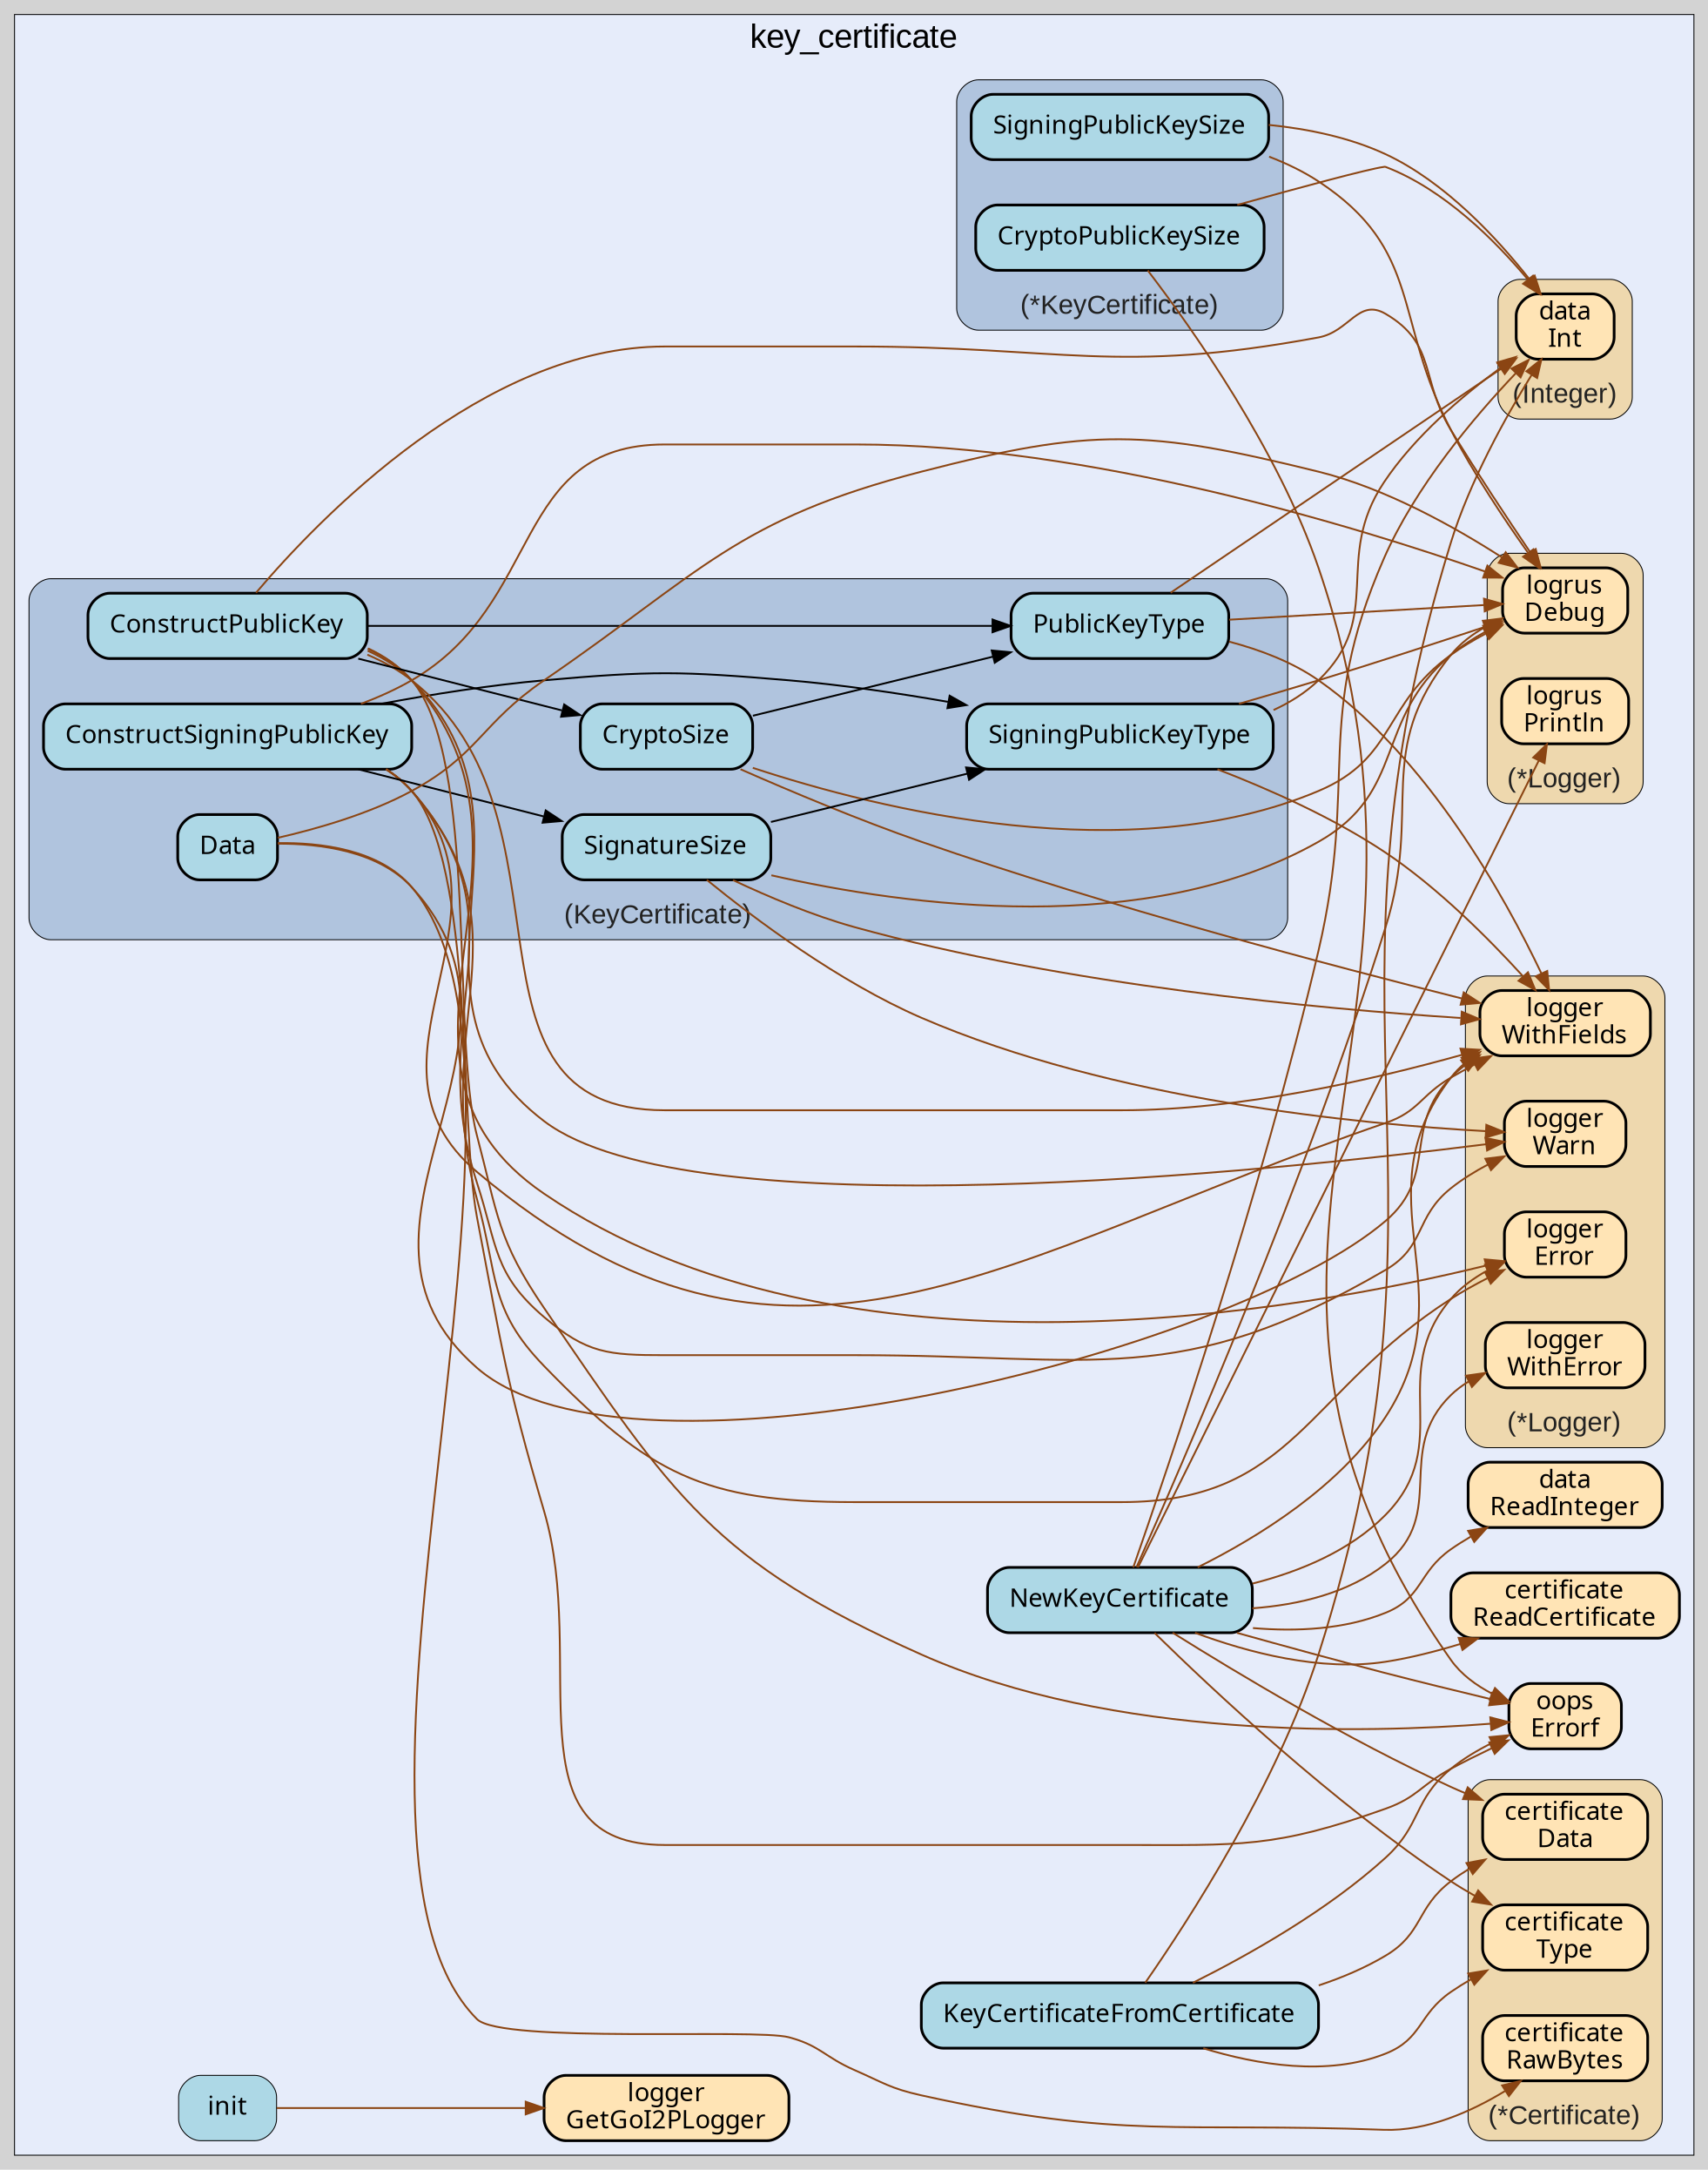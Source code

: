 digraph gocallvis {
    label="";
    labeljust="l";
    fontname="Arial";
    fontsize="14";
    rankdir="LR";
    bgcolor="lightgray";
    style="solid";
    penwidth="0.5";
    pad="0.0";
    nodesep="0.35";

    node [shape="box" style="filled,rounded" fillcolor="honeydew" fontname="Verdana" penwidth="1.0" margin="0.16,0.0"];
    edge [minlen="2"]

    subgraph "cluster_focus" {
        bgcolor="#e6ecfa";
label="key_certificate";
labelloc="t";
labeljust="c";
fontsize="18";
        
        "github.com/go-i2p/common/key_certificate.KeyCertificateFromCertificate" [ fillcolor="lightblue" label="KeyCertificateFromCertificate" penwidth="1.5" tooltip="github.com/go-i2p/common/key_certificate.KeyCertificateFromCertificate | defined in key_certificate_struct.go:97\nat key_certificate_struct.go:102: calling [(*github.com/go-i2p/common/certificate.Certificate).Data]\nat key_certificate_struct.go:98: calling [(*github.com/go-i2p/common/certificate.Certificate).Type]\nat key_certificate_struct.go:99: calling [(*github.com/go-i2p/common/certificate.Certificate).Type]\nat key_certificate_struct.go:99: calling [github.com/samber/oops.Errorf]\nat key_certificate_struct.go:107: calling [github.com/samber/oops.Errorf]\nat key_certificate_struct.go:119: calling [(github.com/go-i2p/common/data.Integer).Int]\nat key_certificate_struct.go:120: calling [(github.com/go-i2p/common/data.Integer).Int]" ]
        "github.com/samber/oops.Errorf" [ label="oops\nErrorf" penwidth="1.5" tooltip="github.com/samber/oops.Errorf | defined in oops.go:34" fillcolor="moccasin" ]
        "github.com/go-i2p/common/key_certificate.init" [ label="init" penwidth="0.5" tooltip="github.com/go-i2p/common/key_certificate.init | defined in .:0\nat utils.go:9: calling [github.com/go-i2p/logger.GetGoI2PLogger]" fillcolor="lightblue" ]
        "github.com/go-i2p/logger.GetGoI2PLogger" [ fillcolor="moccasin" label="logger\nGetGoI2PLogger" penwidth="1.5" tooltip="github.com/go-i2p/logger.GetGoI2PLogger | defined in log.go:120" ]
        "github.com/go-i2p/common/key_certificate.NewKeyCertificate" [ fillcolor="lightblue" label="NewKeyCertificate" penwidth="1.5" tooltip="github.com/go-i2p/common/key_certificate.NewKeyCertificate | defined in key_certificate_struct.go:57\nat key_certificate_struct.go:69: calling [(*github.com/go-i2p/common/certificate.Certificate).Type]\nat key_certificate_struct.go:70: calling [(*github.com/go-i2p/common/certificate.Certificate).Type]\nat key_certificate_struct.go:70: calling [github.com/samber/oops.Errorf]\nat key_certificate_struct.go:74: calling [github.com/samber/oops.Errorf]\nat key_certificate_struct.go:73: calling [(*github.com/go-i2p/common/certificate.Certificate).Data]\nat key_certificate_struct.go:76: calling [(*github.com/go-i2p/common/certificate.Certificate).Data]\nat key_certificate_struct.go:76: calling [(*github.com/go-i2p/common/certificate.Certificate).Data]\nat key_certificate_struct.go:78: calling [(*github.com/go-i2p/common/certificate.Certificate).Data]\nat key_certificate_struct.go:79: calling [(*github.com/go-i2p/common/certificate.Certificate).Data]\nat key_certificate_struct.go:60: calling [(*github.com/sirupsen/logrus.Logger).Debug]\nat key_certificate_struct.go:91: calling [(*github.com/sirupsen/logrus.Logger).Debug]\nat key_certificate_struct.go:65: calling [(*github.com/go-i2p/logger.Logger).WithError]\nat key_certificate_struct.go:78: calling [github.com/go-i2p/common/data.ReadInteger]\nat key_certificate_struct.go:79: calling [github.com/go-i2p/common/data.ReadInteger]\nat key_certificate_struct.go:85: calling [(github.com/go-i2p/common/data.Integer).Int]\nat key_certificate_struct.go:85: calling [(github.com/go-i2p/common/data.Integer).Int]\nat key_certificate_struct.go:88: calling [(github.com/go-i2p/common/data.Integer).Int]\nat key_certificate_struct.go:89: calling [(github.com/go-i2p/common/data.Integer).Int]\nat key_certificate_struct.go:63: calling [github.com/go-i2p/common/certificate.ReadCertificate]\nat key_certificate_struct.go:65: calling [(*github.com/go-i2p/logger.Logger).Error]\nat key_certificate_struct.go:76: calling [(*github.com/sirupsen/logrus.Logger).Println]\nat key_certificate_struct.go:85: calling [(*github.com/sirupsen/logrus.Logger).Println]\nat key_certificate_struct.go:58: calling [(*github.com/go-i2p/logger.Logger).WithFields]\nat key_certificate_struct.go:87: calling [(*github.com/go-i2p/logger.Logger).WithFields]" ]
        "github.com/go-i2p/common/certificate.ReadCertificate" [ fillcolor="moccasin" label="certificate\nReadCertificate" penwidth="1.5" tooltip="github.com/go-i2p/common/certificate.ReadCertificate | defined in certificate.go:28" ]
        "github.com/go-i2p/common/data.ReadInteger" [ fillcolor="moccasin" label="data\nReadInteger" penwidth="1.5" tooltip="github.com/go-i2p/common/data.ReadInteger | defined in integer.go:37" ]
        
        subgraph "cluster_*github.com/go-i2p/common/certificate.Certificate" {
        label="(*Certificate)";
tooltip="type: *github.com/go-i2p/common/certificate.Certificate";
penwidth="0.5";
fontsize="15";
fontcolor="#222222";
labelloc="b";
style="rounded,filled";
fillcolor="wheat2";
        
        "(*github.com/go-i2p/common/certificate.Certificate).Type" [ fillcolor="moccasin" label="certificate\nType" penwidth="1.5" tooltip="(*github.com/go-i2p/common/certificate.Certificate).Type | defined in certificate_struct.go:159" ]
        "(*github.com/go-i2p/common/certificate.Certificate).Data" [ tooltip="(*github.com/go-i2p/common/certificate.Certificate).Data | defined in certificate_struct.go:177" fillcolor="moccasin" label="certificate\nData" penwidth="1.5" ]
        "(*github.com/go-i2p/common/certificate.Certificate).RawBytes" [ fillcolor="moccasin" label="certificate\nRawBytes" penwidth="1.5" tooltip="(*github.com/go-i2p/common/certificate.Certificate).RawBytes | defined in certificate_struct.go:118" ]
        
    }

        subgraph "cluster_*github.com/go-i2p/common/key_certificate.KeyCertificate" {
        penwidth="0.5";
fontsize="15";
fontcolor="#222222";
labelloc="b";
style="rounded,filled";
label="(*KeyCertificate)";
tooltip="type: *github.com/go-i2p/common/key_certificate.KeyCertificate";
fillcolor="lightsteelblue";
        
        "(*github.com/go-i2p/common/key_certificate.KeyCertificate).SigningPublicKeySize" [ fillcolor="lightblue" label="SigningPublicKeySize" penwidth="1.5" tooltip="(*github.com/go-i2p/common/key_certificate.KeyCertificate).SigningPublicKeySize | defined in key_certificate_struct.go:209\nat key_certificate_struct.go:211: calling [(github.com/go-i2p/common/data.Integer).Int]\nat key_certificate_struct.go:213: calling [(*github.com/sirupsen/logrus.Logger).Debug]\nat key_certificate_struct.go:216: calling [(*github.com/sirupsen/logrus.Logger).Debug]" ]
        "(*github.com/go-i2p/common/key_certificate.KeyCertificate).CryptoPublicKeySize" [ fillcolor="lightblue" label="CryptoPublicKeySize" penwidth="1.5" tooltip="(*github.com/go-i2p/common/key_certificate.KeyCertificate).CryptoPublicKeySize | defined in key_certificate_struct.go:200\nat key_certificate_struct.go:203: calling [github.com/samber/oops.Errorf]\nat key_certificate_struct.go:201: calling [(github.com/go-i2p/common/data.Integer).Int]\nat key_certificate_struct.go:203: calling [(github.com/go-i2p/common/data.Integer).Int]" ]
        
    }

        subgraph "cluster_*github.com/go-i2p/logger.Logger" {
        label="(*Logger)";
tooltip="type: *github.com/go-i2p/logger.Logger";
penwidth="0.5";
fontsize="15";
fontcolor="#222222";
labelloc="b";
style="rounded,filled";
fillcolor="wheat2";
        
        "(*github.com/go-i2p/logger.Logger).WithFields" [ label="logger\nWithFields" penwidth="1.5" tooltip="(*github.com/go-i2p/logger.Logger).WithFields | defined in log.go:60" fillcolor="moccasin" ]
        "(*github.com/go-i2p/logger.Logger).Error" [ fillcolor="moccasin" label="logger\nError" penwidth="1.5" tooltip="(*github.com/go-i2p/logger.Logger).Error | defined in log.go:42" ]
        "(*github.com/go-i2p/logger.Logger).Warn" [ fillcolor="moccasin" label="logger\nWarn" penwidth="1.5" tooltip="(*github.com/go-i2p/logger.Logger).Warn | defined in log.go:30" ]
        "(*github.com/go-i2p/logger.Logger).WithError" [ fillcolor="moccasin" label="logger\nWithError" penwidth="1.5" tooltip="(*github.com/go-i2p/logger.Logger).WithError | defined in log.go:66" ]
        
    }

        subgraph "cluster_*github.com/sirupsen/logrus.Logger" {
        fillcolor="wheat2";
label="(*Logger)";
tooltip="type: *github.com/sirupsen/logrus.Logger";
penwidth="0.5";
fontsize="15";
fontcolor="#222222";
labelloc="b";
style="rounded,filled";
        
        "(*github.com/sirupsen/logrus.Logger).Debug" [ fillcolor="moccasin" label="logrus\nDebug" penwidth="1.5" tooltip="(*github.com/sirupsen/logrus.Logger).Debug | defined in logger.go:221" ]
        "(*github.com/sirupsen/logrus.Logger).Println" [ tooltip="(*github.com/sirupsen/logrus.Logger).Println | defined in logger.go:315" fillcolor="moccasin" label="logrus\nPrintln" penwidth="1.5" ]
        
    }

        subgraph "cluster_github.com/go-i2p/common/data.Integer" {
        fontsize="15";
fontcolor="#222222";
labelloc="b";
style="rounded,filled";
fillcolor="wheat2";
label="(Integer)";
tooltip="type: github.com/go-i2p/common/data.Integer";
penwidth="0.5";
        
        "(github.com/go-i2p/common/data.Integer).Int" [ fillcolor="moccasin" label="data\nInt" penwidth="1.5" tooltip="(github.com/go-i2p/common/data.Integer).Int | defined in integer.go:31" ]
        
    }

        subgraph "cluster_github.com/go-i2p/common/key_certificate.KeyCertificate" {
        fontcolor="#222222";
labelloc="b";
style="rounded,filled";
fillcolor="lightsteelblue";
label="(KeyCertificate)";
tooltip="type: github.com/go-i2p/common/key_certificate.KeyCertificate";
penwidth="0.5";
fontsize="15";
        
        "(github.com/go-i2p/common/key_certificate.KeyCertificate).PublicKeyType" [ fillcolor="lightblue" label="PublicKeyType" penwidth="1.5" tooltip="(github.com/go-i2p/common/key_certificate.KeyCertificate).PublicKeyType | defined in key_certificate_struct.go:150\nat key_certificate_struct.go:151: calling [(github.com/go-i2p/common/data.Integer).Int]\nat key_certificate_struct.go:155: calling [(github.com/go-i2p/common/data.Integer).Int]\nat key_certificate_struct.go:152: calling [(*github.com/go-i2p/logger.Logger).WithFields]\nat key_certificate_struct.go:154: calling [(*github.com/sirupsen/logrus.Logger).Debug]" ]
        "(github.com/go-i2p/common/key_certificate.KeyCertificate).CryptoSize" [ fillcolor="lightblue" label="CryptoSize" penwidth="1.5" tooltip="(github.com/go-i2p/common/key_certificate.KeyCertificate).CryptoSize | defined in key_certificate_struct.go:350\nat key_certificate_struct.go:360: calling [(*github.com/go-i2p/logger.Logger).WithFields]\nat key_certificate_struct.go:363: calling [(*github.com/sirupsen/logrus.Logger).Debug]\nat key_certificate_struct.go:358: calling [(github.com/go-i2p/common/key_certificate.KeyCertificate).PublicKeyType]" ]
        "(github.com/go-i2p/common/key_certificate.KeyCertificate).ConstructSigningPublicKey" [ fillcolor="lightblue" label="ConstructSigningPublicKey" penwidth="1.5" tooltip="(github.com/go-i2p/common/key_certificate.KeyCertificate).ConstructSigningPublicKey | defined in key_certificate_struct.go:237\nat key_certificate_struct.go:246: calling [(*github.com/go-i2p/logger.Logger).Error]\nat key_certificate_struct.go:257: calling [(*github.com/go-i2p/logger.Logger).Error]\nat key_certificate_struct.go:258: calling [github.com/samber/oops.Errorf]\nat key_certificate_struct.go:315: calling [github.com/samber/oops.Errorf]\nat key_certificate_struct.go:238: calling [(*github.com/go-i2p/logger.Logger).WithFields]\nat key_certificate_struct.go:242: calling [(*github.com/go-i2p/logger.Logger).WithFields]\nat key_certificate_struct.go:252: calling [(*github.com/go-i2p/logger.Logger).WithFields]\nat key_certificate_struct.go:312: calling [(*github.com/go-i2p/logger.Logger).WithFields]\nat key_certificate_struct.go:251: calling [(github.com/go-i2p/common/key_certificate.KeyCertificate).SignatureSize]\nat key_certificate_struct.go:314: calling [(*github.com/go-i2p/logger.Logger).Warn]\nat key_certificate_struct.go:241: calling [(github.com/go-i2p/common/key_certificate.KeyCertificate).SigningPublicKeyType]\nat key_certificate_struct.go:240: calling [(*github.com/sirupsen/logrus.Logger).Debug]\nat key_certificate_struct.go:266: calling [(*github.com/sirupsen/logrus.Logger).Debug]\nat key_certificate_struct.go:271: calling [(*github.com/sirupsen/logrus.Logger).Debug]\nat key_certificate_struct.go:276: calling [(*github.com/sirupsen/logrus.Logger).Debug]\nat key_certificate_struct.go:305: calling [(*github.com/sirupsen/logrus.Logger).Debug]\nat key_certificate_struct.go:310: calling [(*github.com/sirupsen/logrus.Logger).Debug]" ]
        "(github.com/go-i2p/common/key_certificate.KeyCertificate).SigningPublicKeyType" [ fillcolor="lightblue" label="SigningPublicKeyType" penwidth="1.5" tooltip="(github.com/go-i2p/common/key_certificate.KeyCertificate).SigningPublicKeyType | defined in key_certificate_struct.go:141\nat key_certificate_struct.go:142: calling [(github.com/go-i2p/common/data.Integer).Int]\nat key_certificate_struct.go:146: calling [(github.com/go-i2p/common/data.Integer).Int]\nat key_certificate_struct.go:143: calling [(*github.com/go-i2p/logger.Logger).WithFields]\nat key_certificate_struct.go:145: calling [(*github.com/sirupsen/logrus.Logger).Debug]" ]
        "(github.com/go-i2p/common/key_certificate.KeyCertificate).SignatureSize" [ fillcolor="lightblue" label="SignatureSize" penwidth="1.5" tooltip="(github.com/go-i2p/common/key_certificate.KeyCertificate).SignatureSize | defined in key_certificate_struct.go:322\nat key_certificate_struct.go:339: calling [(*github.com/go-i2p/logger.Logger).Warn]\nat key_certificate_struct.go:334: calling [(github.com/go-i2p/common/key_certificate.KeyCertificate).SigningPublicKeyType]\nat key_certificate_struct.go:337: calling [(*github.com/go-i2p/logger.Logger).WithFields]\nat key_certificate_struct.go:342: calling [(*github.com/go-i2p/logger.Logger).WithFields]\nat key_certificate_struct.go:345: calling [(*github.com/sirupsen/logrus.Logger).Debug]" ]
        "(github.com/go-i2p/common/key_certificate.KeyCertificate).ConstructPublicKey" [ fillcolor="lightblue" label="ConstructPublicKey" penwidth="1.5" tooltip="(github.com/go-i2p/common/key_certificate.KeyCertificate).ConstructPublicKey | defined in key_certificate_struct.go:160\nat key_certificate_struct.go:175: calling [(*github.com/go-i2p/logger.Logger).Error]\nat key_certificate_struct.go:169: calling [(github.com/go-i2p/common/key_certificate.KeyCertificate).CryptoSize]\nat key_certificate_struct.go:164: calling [(github.com/go-i2p/common/key_certificate.KeyCertificate).PublicKeyType]\nat key_certificate_struct.go:163: calling [(*github.com/sirupsen/logrus.Logger).Debug]\nat key_certificate_struct.go:184: calling [(*github.com/sirupsen/logrus.Logger).Debug]\nat key_certificate_struct.go:189: calling [(*github.com/sirupsen/logrus.Logger).Debug]\nat key_certificate_struct.go:193: calling [(*github.com/go-i2p/logger.Logger).Warn]\nat key_certificate_struct.go:161: calling [(*github.com/go-i2p/logger.Logger).WithFields]\nat key_certificate_struct.go:170: calling [(*github.com/go-i2p/logger.Logger).WithFields]\nat key_certificate_struct.go:191: calling [(*github.com/go-i2p/logger.Logger).WithFields]\nat key_certificate_struct.go:176: calling [github.com/samber/oops.Errorf]" ]
        "(github.com/go-i2p/common/key_certificate.KeyCertificate).Data" [ penwidth="1.5" tooltip="(github.com/go-i2p/common/key_certificate.KeyCertificate).Data | defined in key_certificate_struct.go:132\nat key_certificate_struct.go:133: calling [(*github.com/go-i2p/common/certificate.Certificate).RawBytes]\nat key_certificate_struct.go:137: calling [(*github.com/go-i2p/common/certificate.Certificate).RawBytes]\nat key_certificate_struct.go:134: calling [(*github.com/go-i2p/logger.Logger).WithFields]\nat key_certificate_struct.go:136: calling [(*github.com/sirupsen/logrus.Logger).Debug]" fillcolor="lightblue" label="Data" ]
        
    }

    }

    "(github.com/go-i2p/common/key_certificate.KeyCertificate).ConstructPublicKey" -> "(*github.com/go-i2p/logger.Logger).Error" [ color="saddlebrown" tooltip="at key_certificate_struct.go:175: calling [(*github.com/go-i2p/logger.Logger).Error]" ]
    "(*github.com/go-i2p/common/key_certificate.KeyCertificate).SigningPublicKeySize" -> "(github.com/go-i2p/common/data.Integer).Int" [ color="saddlebrown" tooltip="at key_certificate_struct.go:211: calling [(github.com/go-i2p/common/data.Integer).Int]" ]
    "(github.com/go-i2p/common/key_certificate.KeyCertificate).Data" -> "(*github.com/go-i2p/common/certificate.Certificate).RawBytes" [ color="saddlebrown" tooltip="at key_certificate_struct.go:133: calling [(*github.com/go-i2p/common/certificate.Certificate).RawBytes]\nat key_certificate_struct.go:137: calling [(*github.com/go-i2p/common/certificate.Certificate).RawBytes]" ]
    "(github.com/go-i2p/common/key_certificate.KeyCertificate).Data" -> "(*github.com/go-i2p/logger.Logger).WithFields" [ tooltip="at key_certificate_struct.go:134: calling [(*github.com/go-i2p/logger.Logger).WithFields]" color="saddlebrown" ]
    "github.com/go-i2p/common/key_certificate.NewKeyCertificate" -> "(*github.com/go-i2p/common/certificate.Certificate).Type" [ color="saddlebrown" tooltip="at key_certificate_struct.go:69: calling [(*github.com/go-i2p/common/certificate.Certificate).Type]\nat key_certificate_struct.go:70: calling [(*github.com/go-i2p/common/certificate.Certificate).Type]" ]
    "github.com/go-i2p/common/key_certificate.NewKeyCertificate" -> "github.com/samber/oops.Errorf" [ color="saddlebrown" tooltip="at key_certificate_struct.go:70: calling [github.com/samber/oops.Errorf]\nat key_certificate_struct.go:74: calling [github.com/samber/oops.Errorf]" ]
    "github.com/go-i2p/common/key_certificate.NewKeyCertificate" -> "(*github.com/go-i2p/common/certificate.Certificate).Data" [ color="saddlebrown" tooltip="at key_certificate_struct.go:73: calling [(*github.com/go-i2p/common/certificate.Certificate).Data]\nat key_certificate_struct.go:76: calling [(*github.com/go-i2p/common/certificate.Certificate).Data]\nat key_certificate_struct.go:76: calling [(*github.com/go-i2p/common/certificate.Certificate).Data]\nat key_certificate_struct.go:78: calling [(*github.com/go-i2p/common/certificate.Certificate).Data]\nat key_certificate_struct.go:79: calling [(*github.com/go-i2p/common/certificate.Certificate).Data]" ]
    "(github.com/go-i2p/common/key_certificate.KeyCertificate).CryptoSize" -> "(*github.com/go-i2p/logger.Logger).WithFields" [ color="saddlebrown" tooltip="at key_certificate_struct.go:360: calling [(*github.com/go-i2p/logger.Logger).WithFields]" ]
    "(github.com/go-i2p/common/key_certificate.KeyCertificate).ConstructSigningPublicKey" -> "(*github.com/go-i2p/logger.Logger).Error" [ color="saddlebrown" tooltip="at key_certificate_struct.go:246: calling [(*github.com/go-i2p/logger.Logger).Error]\nat key_certificate_struct.go:257: calling [(*github.com/go-i2p/logger.Logger).Error]" ]
    "(github.com/go-i2p/common/key_certificate.KeyCertificate).ConstructSigningPublicKey" -> "github.com/samber/oops.Errorf" [ color="saddlebrown" tooltip="at key_certificate_struct.go:258: calling [github.com/samber/oops.Errorf]\nat key_certificate_struct.go:315: calling [github.com/samber/oops.Errorf]" ]
    "(github.com/go-i2p/common/key_certificate.KeyCertificate).ConstructPublicKey" -> "(github.com/go-i2p/common/key_certificate.KeyCertificate).CryptoSize" [ tooltip="at key_certificate_struct.go:169: calling [(github.com/go-i2p/common/key_certificate.KeyCertificate).CryptoSize]" ]
    "(github.com/go-i2p/common/key_certificate.KeyCertificate).Data" -> "(*github.com/sirupsen/logrus.Logger).Debug" [ color="saddlebrown" tooltip="at key_certificate_struct.go:136: calling [(*github.com/sirupsen/logrus.Logger).Debug]" ]
    "github.com/go-i2p/common/key_certificate.NewKeyCertificate" -> "(*github.com/sirupsen/logrus.Logger).Debug" [ color="saddlebrown" tooltip="at key_certificate_struct.go:60: calling [(*github.com/sirupsen/logrus.Logger).Debug]\nat key_certificate_struct.go:91: calling [(*github.com/sirupsen/logrus.Logger).Debug]" ]
    "github.com/go-i2p/common/key_certificate.NewKeyCertificate" -> "(*github.com/go-i2p/logger.Logger).WithError" [ color="saddlebrown" tooltip="at key_certificate_struct.go:65: calling [(*github.com/go-i2p/logger.Logger).WithError]" ]
    "github.com/go-i2p/common/key_certificate.NewKeyCertificate" -> "github.com/go-i2p/common/data.ReadInteger" [ color="saddlebrown" tooltip="at key_certificate_struct.go:78: calling [github.com/go-i2p/common/data.ReadInteger]\nat key_certificate_struct.go:79: calling [github.com/go-i2p/common/data.ReadInteger]" ]
    "github.com/go-i2p/common/key_certificate.NewKeyCertificate" -> "(github.com/go-i2p/common/data.Integer).Int" [ color="saddlebrown" tooltip="at key_certificate_struct.go:85: calling [(github.com/go-i2p/common/data.Integer).Int]\nat key_certificate_struct.go:85: calling [(github.com/go-i2p/common/data.Integer).Int]\nat key_certificate_struct.go:88: calling [(github.com/go-i2p/common/data.Integer).Int]\nat key_certificate_struct.go:89: calling [(github.com/go-i2p/common/data.Integer).Int]" ]
    "github.com/go-i2p/common/key_certificate.KeyCertificateFromCertificate" -> "(*github.com/go-i2p/common/certificate.Certificate).Data" [ color="saddlebrown" tooltip="at key_certificate_struct.go:102: calling [(*github.com/go-i2p/common/certificate.Certificate).Data]" ]
    "(github.com/go-i2p/common/key_certificate.KeyCertificate).ConstructSigningPublicKey" -> "(*github.com/go-i2p/logger.Logger).WithFields" [ color="saddlebrown" tooltip="at key_certificate_struct.go:238: calling [(*github.com/go-i2p/logger.Logger).WithFields]\nat key_certificate_struct.go:242: calling [(*github.com/go-i2p/logger.Logger).WithFields]\nat key_certificate_struct.go:252: calling [(*github.com/go-i2p/logger.Logger).WithFields]\nat key_certificate_struct.go:312: calling [(*github.com/go-i2p/logger.Logger).WithFields]" ]
    "(github.com/go-i2p/common/key_certificate.KeyCertificate).SigningPublicKeyType" -> "(github.com/go-i2p/common/data.Integer).Int" [ color="saddlebrown" tooltip="at key_certificate_struct.go:142: calling [(github.com/go-i2p/common/data.Integer).Int]\nat key_certificate_struct.go:146: calling [(github.com/go-i2p/common/data.Integer).Int]" ]
    "(github.com/go-i2p/common/key_certificate.KeyCertificate).ConstructPublicKey" -> "(github.com/go-i2p/common/key_certificate.KeyCertificate).PublicKeyType" [ tooltip="at key_certificate_struct.go:164: calling [(github.com/go-i2p/common/key_certificate.KeyCertificate).PublicKeyType]" ]
    "github.com/go-i2p/common/key_certificate.NewKeyCertificate" -> "github.com/go-i2p/common/certificate.ReadCertificate" [ color="saddlebrown" tooltip="at key_certificate_struct.go:63: calling [github.com/go-i2p/common/certificate.ReadCertificate]" ]
    "(github.com/go-i2p/common/key_certificate.KeyCertificate).PublicKeyType" -> "(github.com/go-i2p/common/data.Integer).Int" [ color="saddlebrown" tooltip="at key_certificate_struct.go:151: calling [(github.com/go-i2p/common/data.Integer).Int]\nat key_certificate_struct.go:155: calling [(github.com/go-i2p/common/data.Integer).Int]" ]
    "(github.com/go-i2p/common/key_certificate.KeyCertificate).CryptoSize" -> "(*github.com/sirupsen/logrus.Logger).Debug" [ color="saddlebrown" tooltip="at key_certificate_struct.go:363: calling [(*github.com/sirupsen/logrus.Logger).Debug]" ]
    "(github.com/go-i2p/common/key_certificate.KeyCertificate).SignatureSize" -> "(*github.com/go-i2p/logger.Logger).Warn" [ color="saddlebrown" tooltip="at key_certificate_struct.go:339: calling [(*github.com/go-i2p/logger.Logger).Warn]" ]
    "(github.com/go-i2p/common/key_certificate.KeyCertificate).ConstructSigningPublicKey" -> "(github.com/go-i2p/common/key_certificate.KeyCertificate).SignatureSize" [ tooltip="at key_certificate_struct.go:251: calling [(github.com/go-i2p/common/key_certificate.KeyCertificate).SignatureSize]" ]
    "(github.com/go-i2p/common/key_certificate.KeyCertificate).ConstructSigningPublicKey" -> "(*github.com/go-i2p/logger.Logger).Warn" [ color="saddlebrown" tooltip="at key_certificate_struct.go:314: calling [(*github.com/go-i2p/logger.Logger).Warn]" ]
    "(github.com/go-i2p/common/key_certificate.KeyCertificate).ConstructPublicKey" -> "(*github.com/sirupsen/logrus.Logger).Debug" [ color="saddlebrown" tooltip="at key_certificate_struct.go:163: calling [(*github.com/sirupsen/logrus.Logger).Debug]\nat key_certificate_struct.go:184: calling [(*github.com/sirupsen/logrus.Logger).Debug]\nat key_certificate_struct.go:189: calling [(*github.com/sirupsen/logrus.Logger).Debug]" ]
    "(*github.com/go-i2p/common/key_certificate.KeyCertificate).SigningPublicKeySize" -> "(*github.com/sirupsen/logrus.Logger).Debug" [ color="saddlebrown" tooltip="at key_certificate_struct.go:213: calling [(*github.com/sirupsen/logrus.Logger).Debug]\nat key_certificate_struct.go:216: calling [(*github.com/sirupsen/logrus.Logger).Debug]" ]
    "github.com/go-i2p/common/key_certificate.KeyCertificateFromCertificate" -> "(*github.com/go-i2p/common/certificate.Certificate).Type" [ color="saddlebrown" tooltip="at key_certificate_struct.go:98: calling [(*github.com/go-i2p/common/certificate.Certificate).Type]\nat key_certificate_struct.go:99: calling [(*github.com/go-i2p/common/certificate.Certificate).Type]" ]
    "(github.com/go-i2p/common/key_certificate.KeyCertificate).SigningPublicKeyType" -> "(*github.com/go-i2p/logger.Logger).WithFields" [ color="saddlebrown" tooltip="at key_certificate_struct.go:143: calling [(*github.com/go-i2p/logger.Logger).WithFields]" ]
    "(github.com/go-i2p/common/key_certificate.KeyCertificate).ConstructSigningPublicKey" -> "(github.com/go-i2p/common/key_certificate.KeyCertificate).SigningPublicKeyType" [ tooltip="at key_certificate_struct.go:241: calling [(github.com/go-i2p/common/key_certificate.KeyCertificate).SigningPublicKeyType]" ]
    "(github.com/go-i2p/common/key_certificate.KeyCertificate).SignatureSize" -> "(github.com/go-i2p/common/key_certificate.KeyCertificate).SigningPublicKeyType" [ tooltip="at key_certificate_struct.go:334: calling [(github.com/go-i2p/common/key_certificate.KeyCertificate).SigningPublicKeyType]" ]
    "github.com/go-i2p/common/key_certificate.init" -> "github.com/go-i2p/logger.GetGoI2PLogger" [ color="saddlebrown" tooltip="at utils.go:9: calling [github.com/go-i2p/logger.GetGoI2PLogger]" ]
    "(*github.com/go-i2p/common/key_certificate.KeyCertificate).CryptoPublicKeySize" -> "github.com/samber/oops.Errorf" [ tooltip="at key_certificate_struct.go:203: calling [github.com/samber/oops.Errorf]" color="saddlebrown" ]
    "github.com/go-i2p/common/key_certificate.NewKeyCertificate" -> "(*github.com/go-i2p/logger.Logger).Error" [ color="saddlebrown" tooltip="at key_certificate_struct.go:65: calling [(*github.com/go-i2p/logger.Logger).Error]" ]
    "(github.com/go-i2p/common/key_certificate.KeyCertificate).PublicKeyType" -> "(*github.com/go-i2p/logger.Logger).WithFields" [ color="saddlebrown" tooltip="at key_certificate_struct.go:152: calling [(*github.com/go-i2p/logger.Logger).WithFields]" ]
    "(github.com/go-i2p/common/key_certificate.KeyCertificate).PublicKeyType" -> "(*github.com/sirupsen/logrus.Logger).Debug" [ color="saddlebrown" tooltip="at key_certificate_struct.go:154: calling [(*github.com/sirupsen/logrus.Logger).Debug]" ]
    "(github.com/go-i2p/common/key_certificate.KeyCertificate).CryptoSize" -> "(github.com/go-i2p/common/key_certificate.KeyCertificate).PublicKeyType" [ tooltip="at key_certificate_struct.go:358: calling [(github.com/go-i2p/common/key_certificate.KeyCertificate).PublicKeyType]" ]
    "(github.com/go-i2p/common/key_certificate.KeyCertificate).ConstructPublicKey" -> "(*github.com/go-i2p/logger.Logger).Warn" [ color="saddlebrown" tooltip="at key_certificate_struct.go:193: calling [(*github.com/go-i2p/logger.Logger).Warn]" ]
    "(*github.com/go-i2p/common/key_certificate.KeyCertificate).CryptoPublicKeySize" -> "(github.com/go-i2p/common/data.Integer).Int" [ tooltip="at key_certificate_struct.go:201: calling [(github.com/go-i2p/common/data.Integer).Int]\nat key_certificate_struct.go:203: calling [(github.com/go-i2p/common/data.Integer).Int]" color="saddlebrown" ]
    "github.com/go-i2p/common/key_certificate.NewKeyCertificate" -> "(*github.com/sirupsen/logrus.Logger).Println" [ color="saddlebrown" tooltip="at key_certificate_struct.go:76: calling [(*github.com/sirupsen/logrus.Logger).Println]\nat key_certificate_struct.go:85: calling [(*github.com/sirupsen/logrus.Logger).Println]" ]
    "github.com/go-i2p/common/key_certificate.KeyCertificateFromCertificate" -> "github.com/samber/oops.Errorf" [ color="saddlebrown" tooltip="at key_certificate_struct.go:99: calling [github.com/samber/oops.Errorf]\nat key_certificate_struct.go:107: calling [github.com/samber/oops.Errorf]" ]
    "github.com/go-i2p/common/key_certificate.KeyCertificateFromCertificate" -> "(github.com/go-i2p/common/data.Integer).Int" [ color="saddlebrown" tooltip="at key_certificate_struct.go:119: calling [(github.com/go-i2p/common/data.Integer).Int]\nat key_certificate_struct.go:120: calling [(github.com/go-i2p/common/data.Integer).Int]" ]
    "(github.com/go-i2p/common/key_certificate.KeyCertificate).ConstructSigningPublicKey" -> "(*github.com/sirupsen/logrus.Logger).Debug" [ color="saddlebrown" tooltip="at key_certificate_struct.go:240: calling [(*github.com/sirupsen/logrus.Logger).Debug]\nat key_certificate_struct.go:266: calling [(*github.com/sirupsen/logrus.Logger).Debug]\nat key_certificate_struct.go:271: calling [(*github.com/sirupsen/logrus.Logger).Debug]\nat key_certificate_struct.go:276: calling [(*github.com/sirupsen/logrus.Logger).Debug]\nat key_certificate_struct.go:305: calling [(*github.com/sirupsen/logrus.Logger).Debug]\nat key_certificate_struct.go:310: calling [(*github.com/sirupsen/logrus.Logger).Debug]" ]
    "(github.com/go-i2p/common/key_certificate.KeyCertificate).SigningPublicKeyType" -> "(*github.com/sirupsen/logrus.Logger).Debug" [ color="saddlebrown" tooltip="at key_certificate_struct.go:145: calling [(*github.com/sirupsen/logrus.Logger).Debug]" ]
    "(github.com/go-i2p/common/key_certificate.KeyCertificate).SignatureSize" -> "(*github.com/go-i2p/logger.Logger).WithFields" [ color="saddlebrown" tooltip="at key_certificate_struct.go:337: calling [(*github.com/go-i2p/logger.Logger).WithFields]\nat key_certificate_struct.go:342: calling [(*github.com/go-i2p/logger.Logger).WithFields]" ]
    "(github.com/go-i2p/common/key_certificate.KeyCertificate).ConstructPublicKey" -> "(*github.com/go-i2p/logger.Logger).WithFields" [ color="saddlebrown" tooltip="at key_certificate_struct.go:161: calling [(*github.com/go-i2p/logger.Logger).WithFields]\nat key_certificate_struct.go:170: calling [(*github.com/go-i2p/logger.Logger).WithFields]\nat key_certificate_struct.go:191: calling [(*github.com/go-i2p/logger.Logger).WithFields]" ]
    "(github.com/go-i2p/common/key_certificate.KeyCertificate).ConstructPublicKey" -> "github.com/samber/oops.Errorf" [ color="saddlebrown" tooltip="at key_certificate_struct.go:176: calling [github.com/samber/oops.Errorf]" ]
    "github.com/go-i2p/common/key_certificate.NewKeyCertificate" -> "(*github.com/go-i2p/logger.Logger).WithFields" [ color="saddlebrown" tooltip="at key_certificate_struct.go:58: calling [(*github.com/go-i2p/logger.Logger).WithFields]\nat key_certificate_struct.go:87: calling [(*github.com/go-i2p/logger.Logger).WithFields]" ]
    "(github.com/go-i2p/common/key_certificate.KeyCertificate).SignatureSize" -> "(*github.com/sirupsen/logrus.Logger).Debug" [ color="saddlebrown" tooltip="at key_certificate_struct.go:345: calling [(*github.com/sirupsen/logrus.Logger).Debug]" ]
}
